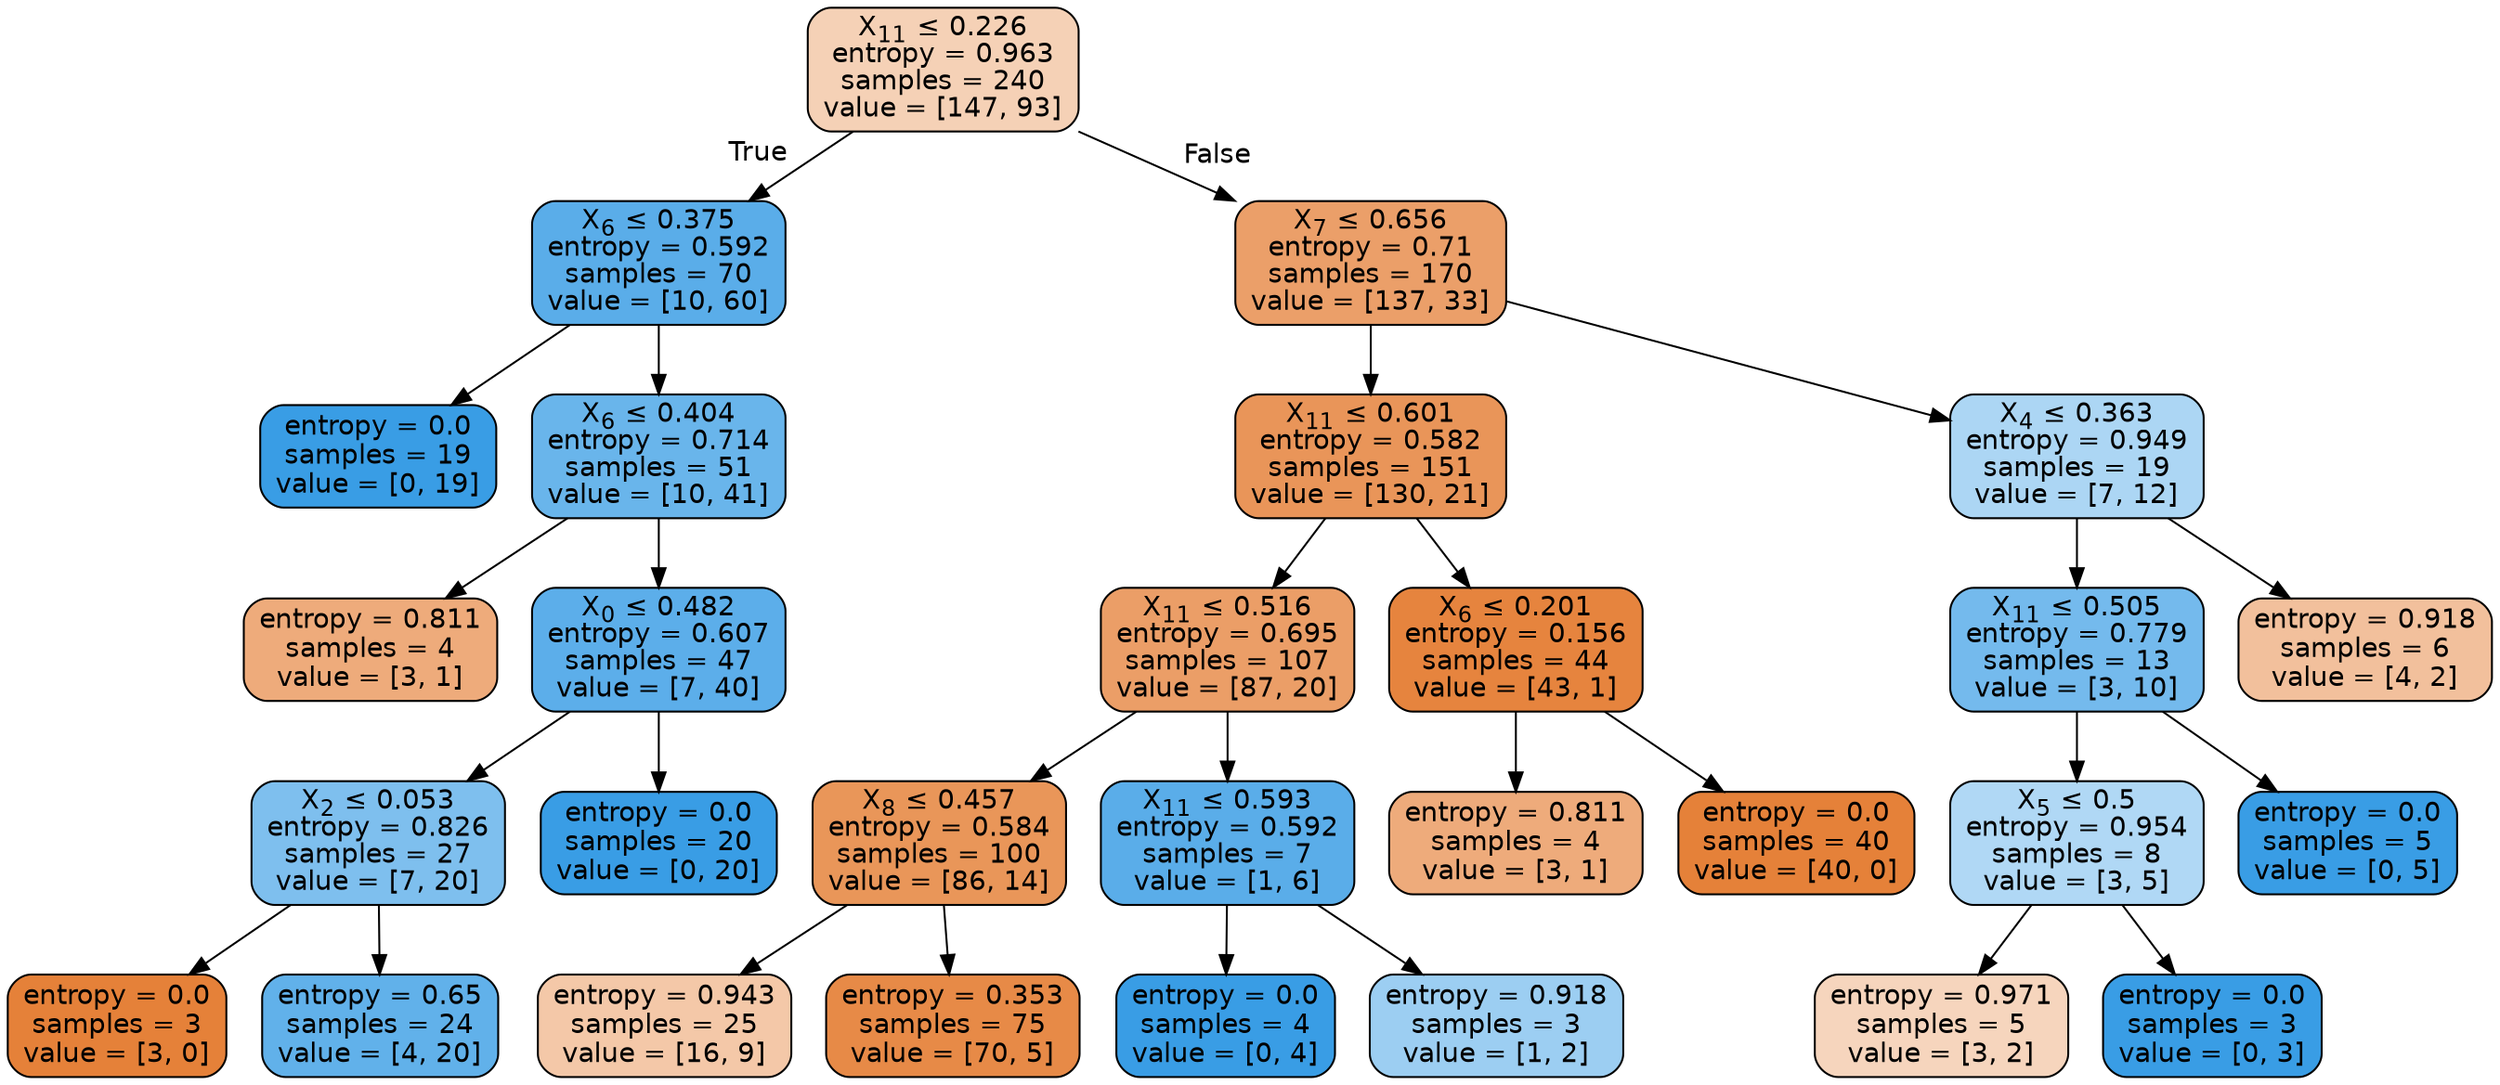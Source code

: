 digraph Tree {
node [shape=box, style="filled, rounded", color="black", fontname=helvetica] ;
edge [fontname=helvetica] ;
0 [label=<X<SUB>11</SUB> &le; 0.226<br/>entropy = 0.963<br/>samples = 240<br/>value = [147, 93]>, fillcolor="#f5d1b6"] ;
1 [label=<X<SUB>6</SUB> &le; 0.375<br/>entropy = 0.592<br/>samples = 70<br/>value = [10, 60]>, fillcolor="#5aade9"] ;
0 -> 1 [labeldistance=2.5, labelangle=45, headlabel="True"] ;
2 [label=<entropy = 0.0<br/>samples = 19<br/>value = [0, 19]>, fillcolor="#399de5"] ;
1 -> 2 ;
3 [label=<X<SUB>6</SUB> &le; 0.404<br/>entropy = 0.714<br/>samples = 51<br/>value = [10, 41]>, fillcolor="#69b5eb"] ;
1 -> 3 ;
4 [label=<entropy = 0.811<br/>samples = 4<br/>value = [3, 1]>, fillcolor="#eeab7b"] ;
3 -> 4 ;
5 [label=<X<SUB>0</SUB> &le; 0.482<br/>entropy = 0.607<br/>samples = 47<br/>value = [7, 40]>, fillcolor="#5caeea"] ;
3 -> 5 ;
6 [label=<X<SUB>2</SUB> &le; 0.053<br/>entropy = 0.826<br/>samples = 27<br/>value = [7, 20]>, fillcolor="#7ebfee"] ;
5 -> 6 ;
7 [label=<entropy = 0.0<br/>samples = 3<br/>value = [3, 0]>, fillcolor="#e58139"] ;
6 -> 7 ;
8 [label=<entropy = 0.65<br/>samples = 24<br/>value = [4, 20]>, fillcolor="#61b1ea"] ;
6 -> 8 ;
9 [label=<entropy = 0.0<br/>samples = 20<br/>value = [0, 20]>, fillcolor="#399de5"] ;
5 -> 9 ;
10 [label=<X<SUB>7</SUB> &le; 0.656<br/>entropy = 0.71<br/>samples = 170<br/>value = [137, 33]>, fillcolor="#eb9f69"] ;
0 -> 10 [labeldistance=2.5, labelangle=-45, headlabel="False"] ;
11 [label=<X<SUB>11</SUB> &le; 0.601<br/>entropy = 0.582<br/>samples = 151<br/>value = [130, 21]>, fillcolor="#e99559"] ;
10 -> 11 ;
12 [label=<X<SUB>11</SUB> &le; 0.516<br/>entropy = 0.695<br/>samples = 107<br/>value = [87, 20]>, fillcolor="#eb9e67"] ;
11 -> 12 ;
13 [label=<X<SUB>8</SUB> &le; 0.457<br/>entropy = 0.584<br/>samples = 100<br/>value = [86, 14]>, fillcolor="#e99659"] ;
12 -> 13 ;
14 [label=<entropy = 0.943<br/>samples = 25<br/>value = [16, 9]>, fillcolor="#f4c8a8"] ;
13 -> 14 ;
15 [label=<entropy = 0.353<br/>samples = 75<br/>value = [70, 5]>, fillcolor="#e78a47"] ;
13 -> 15 ;
16 [label=<X<SUB>11</SUB> &le; 0.593<br/>entropy = 0.592<br/>samples = 7<br/>value = [1, 6]>, fillcolor="#5aade9"] ;
12 -> 16 ;
17 [label=<entropy = 0.0<br/>samples = 4<br/>value = [0, 4]>, fillcolor="#399de5"] ;
16 -> 17 ;
18 [label=<entropy = 0.918<br/>samples = 3<br/>value = [1, 2]>, fillcolor="#9ccef2"] ;
16 -> 18 ;
19 [label=<X<SUB>6</SUB> &le; 0.201<br/>entropy = 0.156<br/>samples = 44<br/>value = [43, 1]>, fillcolor="#e6843e"] ;
11 -> 19 ;
20 [label=<entropy = 0.811<br/>samples = 4<br/>value = [3, 1]>, fillcolor="#eeab7b"] ;
19 -> 20 ;
21 [label=<entropy = 0.0<br/>samples = 40<br/>value = [40, 0]>, fillcolor="#e58139"] ;
19 -> 21 ;
22 [label=<X<SUB>4</SUB> &le; 0.363<br/>entropy = 0.949<br/>samples = 19<br/>value = [7, 12]>, fillcolor="#acd6f4"] ;
10 -> 22 ;
23 [label=<X<SUB>11</SUB> &le; 0.505<br/>entropy = 0.779<br/>samples = 13<br/>value = [3, 10]>, fillcolor="#74baed"] ;
22 -> 23 ;
24 [label=<X<SUB>5</SUB> &le; 0.5<br/>entropy = 0.954<br/>samples = 8<br/>value = [3, 5]>, fillcolor="#b0d8f5"] ;
23 -> 24 ;
25 [label=<entropy = 0.971<br/>samples = 5<br/>value = [3, 2]>, fillcolor="#f6d5bd"] ;
24 -> 25 ;
26 [label=<entropy = 0.0<br/>samples = 3<br/>value = [0, 3]>, fillcolor="#399de5"] ;
24 -> 26 ;
27 [label=<entropy = 0.0<br/>samples = 5<br/>value = [0, 5]>, fillcolor="#399de5"] ;
23 -> 27 ;
28 [label=<entropy = 0.918<br/>samples = 6<br/>value = [4, 2]>, fillcolor="#f2c09c"] ;
22 -> 28 ;
}